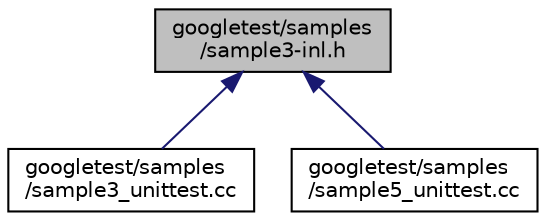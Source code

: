 digraph "googletest/samples/sample3-inl.h"
{
 // LATEX_PDF_SIZE
  edge [fontname="Helvetica",fontsize="10",labelfontname="Helvetica",labelfontsize="10"];
  node [fontname="Helvetica",fontsize="10",shape=record];
  Node1 [label="googletest/samples\l/sample3-inl.h",height=0.2,width=0.4,color="black", fillcolor="grey75", style="filled", fontcolor="black",tooltip=" "];
  Node1 -> Node2 [dir="back",color="midnightblue",fontsize="10",style="solid",fontname="Helvetica"];
  Node2 [label="googletest/samples\l/sample3_unittest.cc",height=0.2,width=0.4,color="black", fillcolor="white", style="filled",URL="$googletest_2samples_2sample3__unittest_8cc.html",tooltip=" "];
  Node1 -> Node3 [dir="back",color="midnightblue",fontsize="10",style="solid",fontname="Helvetica"];
  Node3 [label="googletest/samples\l/sample5_unittest.cc",height=0.2,width=0.4,color="black", fillcolor="white", style="filled",URL="$googletest_2samples_2sample5__unittest_8cc.html",tooltip=" "];
}
